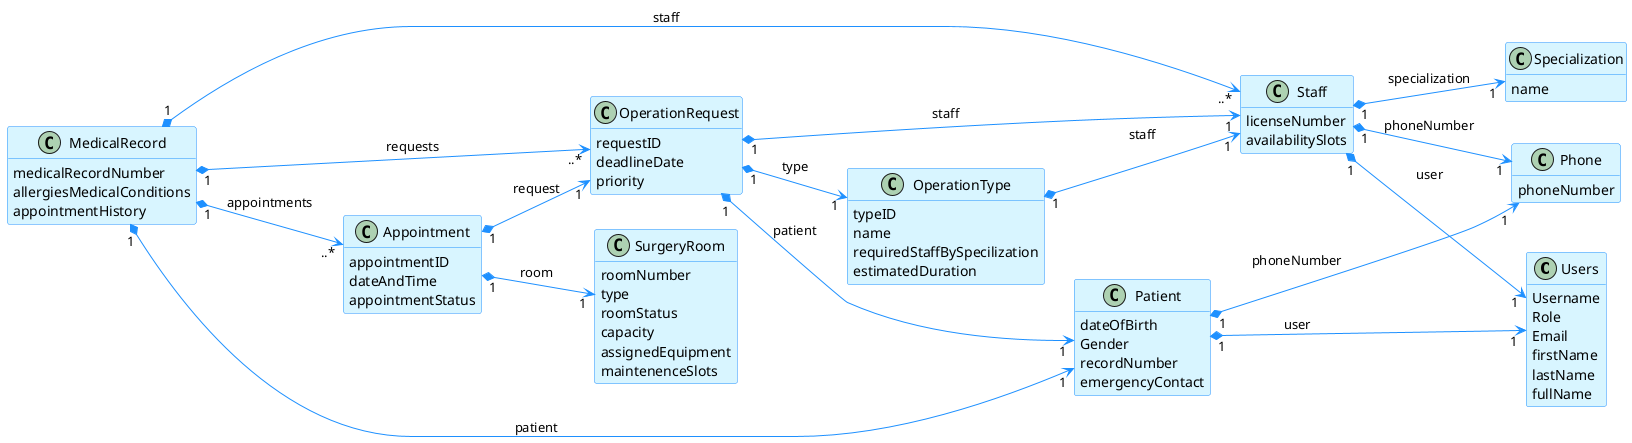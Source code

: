 @startuml backOfficeModule
hide methods
left to right direction

skinparam classAttributeIconSize 0

skinparam class {
    LifeLineBorderColor DodgerBlue
    LifeLineBackgroundColor APPLICATION
    BackgroundColor #D8F5FF
    ArrowColor DodgerBlue
    BorderColor DodgerBlue
}

skinparam packageStyle rectangle

skinparam card {
    LifeLineBorderColor DodgerBlue
    LifeLineBackgroundColor APPLICATION
    BackgroundColor #D8F5FF
    ArrowColor DodgerBlue
    BorderColor DodgerBlue
}

class Users{
    Username
    Role
    Email
    firstName
    lastName
    fullName
}

class Patient{
    dateOfBirth
    Gender
    recordNumber
    emergencyContact
}

class Staff{
    licenseNumber
    availabilitySlots
}

class OperationRequest{
    requestID
    deadlineDate
    priority
}

class OperationType{
    typeID
    name
    requiredStaffBySpecilization
    estimatedDuration
}

class Phone{
    phoneNumber
}

class Appointment{
    appointmentID
    dateAndTime
    appointmentStatus
}

class SurgeryRoom{
    roomNumber
    type
    roomStatus
    capacity
    assignedEquipment
    maintenenceSlots
}

class Specialization{
    name
}

class MedicalRecord{
    medicalRecordNumber
    allergiesMedicalConditions
    appointmentHistory
}

Patient "1" *--> "1" Phone: phoneNumber
Staff "1" *--> "1" Phone: phoneNumber
Patient "1" *--> "1" Users: user
Staff "1" *--> "1" Users: user
Staff "1" *--> "1" Specialization: specialization

OperationRequest "1" *--> "1" OperationType: type
OperationRequest "1" *--> "1" Staff: staff
OperationRequest "1" *--> "1" Patient: patient

OperationType "1" *--> "1" Staff: staff

Appointment "1" *--> "1" SurgeryRoom: room
Appointment "1" *--> "1" OperationRequest: request

MedicalRecord "1" *--> "1" Patient: patient
MedicalRecord "1" *--> "..*" Staff: staff
MedicalRecord "1" *--> "..*" OperationRequest: requests
MedicalRecord "1" *--> "..*" Appointment: appointments

@enduml
